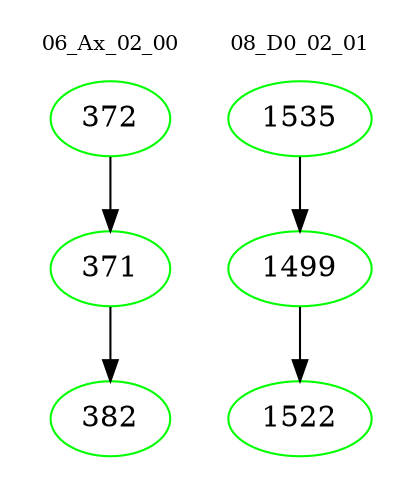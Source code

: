 digraph{
subgraph cluster_0 {
color = white
label = "06_Ax_02_00";
fontsize=10;
T0_372 [label="372", color="green"]
T0_372 -> T0_371 [color="black"]
T0_371 [label="371", color="green"]
T0_371 -> T0_382 [color="black"]
T0_382 [label="382", color="green"]
}
subgraph cluster_1 {
color = white
label = "08_D0_02_01";
fontsize=10;
T1_1535 [label="1535", color="green"]
T1_1535 -> T1_1499 [color="black"]
T1_1499 [label="1499", color="green"]
T1_1499 -> T1_1522 [color="black"]
T1_1522 [label="1522", color="green"]
}
}

